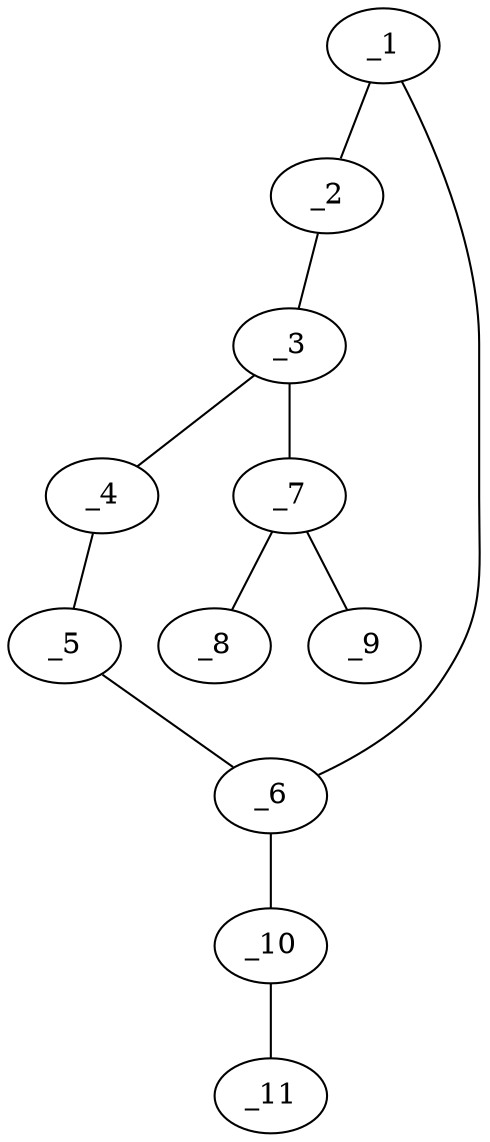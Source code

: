 graph molid679579 {
	_1	 [charge=0,
		chem=1,
		symbol="C  ",
		x="3.7321",
		y="-0.5"];
	_2	 [charge=0,
		chem=2,
		symbol="O  ",
		x="3.7321",
		y="0.5"];
	_1 -- _2	 [valence=1];
	_6	 [charge=0,
		chem=1,
		symbol="C  ",
		x="2.866",
		y="-1"];
	_1 -- _6	 [valence=1];
	_3	 [charge=0,
		chem=1,
		symbol="C  ",
		x="2.866",
		y=1];
	_2 -- _3	 [valence=1];
	_4	 [charge=0,
		chem=2,
		symbol="O  ",
		x=2,
		y="0.5"];
	_3 -- _4	 [valence=1];
	_7	 [charge=0,
		chem=1,
		symbol="C  ",
		x="2.866",
		y=2];
	_3 -- _7	 [valence=1];
	_5	 [charge=0,
		chem=1,
		symbol="C  ",
		x=2,
		y="-0.5"];
	_4 -- _5	 [valence=1];
	_5 -- _6	 [valence=1];
	_10	 [charge=0,
		chem=1,
		symbol="C  ",
		x="2.866",
		y="-2"];
	_6 -- _10	 [valence=1];
	_8	 [charge=0,
		chem=1,
		symbol="C  ",
		x="3.7321",
		y="2.5"];
	_7 -- _8	 [valence=1];
	_9	 [charge=0,
		chem=1,
		symbol="C  ",
		x=2,
		y="2.5"];
	_7 -- _9	 [valence=1];
	_11	 [charge=0,
		chem=2,
		symbol="O  ",
		x=2,
		y="-2.5"];
	_10 -- _11	 [valence=1];
}
